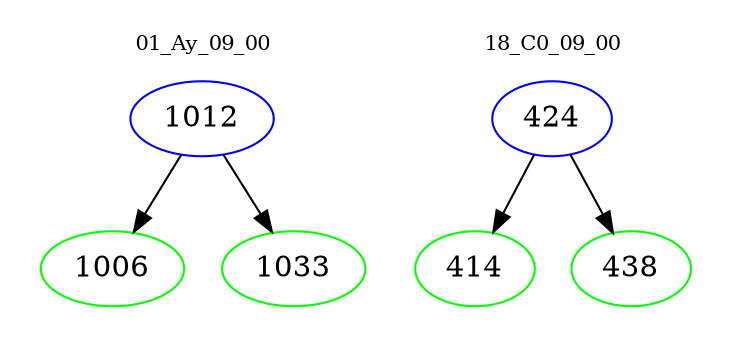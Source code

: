 digraph{
subgraph cluster_0 {
color = white
label = "01_Ay_09_00";
fontsize=10;
T0_1012 [label="1012", color="blue"]
T0_1012 -> T0_1006 [color="black"]
T0_1006 [label="1006", color="green"]
T0_1012 -> T0_1033 [color="black"]
T0_1033 [label="1033", color="green"]
}
subgraph cluster_1 {
color = white
label = "18_C0_09_00";
fontsize=10;
T1_424 [label="424", color="blue"]
T1_424 -> T1_414 [color="black"]
T1_414 [label="414", color="green"]
T1_424 -> T1_438 [color="black"]
T1_438 [label="438", color="green"]
}
}
